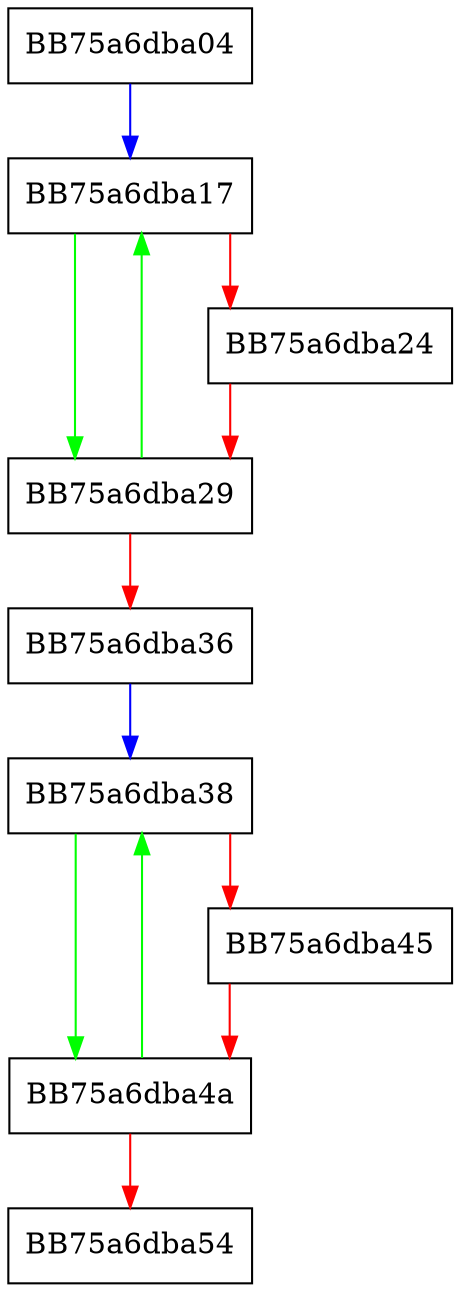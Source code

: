 digraph PrepareDefaultData {
  node [shape="box"];
  graph [splines=ortho];
  BB75a6dba04 -> BB75a6dba17 [color="blue"];
  BB75a6dba17 -> BB75a6dba29 [color="green"];
  BB75a6dba17 -> BB75a6dba24 [color="red"];
  BB75a6dba24 -> BB75a6dba29 [color="red"];
  BB75a6dba29 -> BB75a6dba17 [color="green"];
  BB75a6dba29 -> BB75a6dba36 [color="red"];
  BB75a6dba36 -> BB75a6dba38 [color="blue"];
  BB75a6dba38 -> BB75a6dba4a [color="green"];
  BB75a6dba38 -> BB75a6dba45 [color="red"];
  BB75a6dba45 -> BB75a6dba4a [color="red"];
  BB75a6dba4a -> BB75a6dba38 [color="green"];
  BB75a6dba4a -> BB75a6dba54 [color="red"];
}